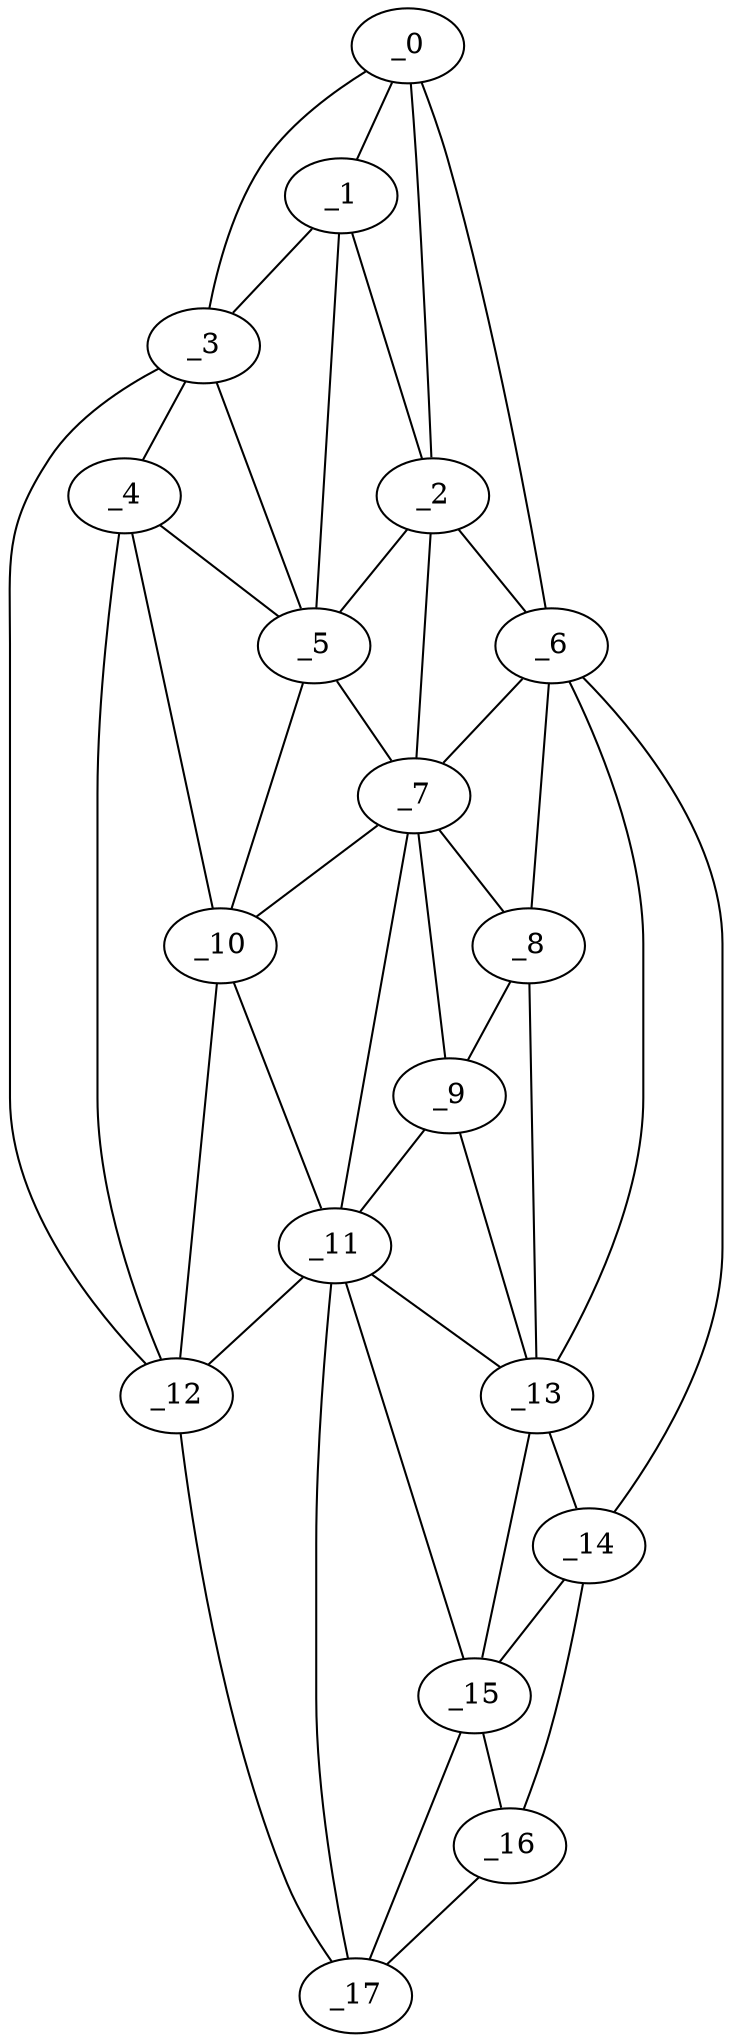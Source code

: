 graph "obj100__130.gxl" {
	_0	 [x=7,
		y=43];
	_1	 [x=38,
		y=44];
	_0 -- _1	 [valence=1];
	_2	 [x=46,
		y=40];
	_0 -- _2	 [valence=2];
	_3	 [x=49,
		y=78];
	_0 -- _3	 [valence=1];
	_6	 [x=60,
		y=37];
	_0 -- _6	 [valence=1];
	_1 -- _2	 [valence=2];
	_1 -- _3	 [valence=2];
	_5	 [x=58,
		y=69];
	_1 -- _5	 [valence=1];
	_2 -- _5	 [valence=2];
	_2 -- _6	 [valence=1];
	_7	 [x=66,
		y=60];
	_2 -- _7	 [valence=2];
	_4	 [x=57,
		y=77];
	_3 -- _4	 [valence=2];
	_3 -- _5	 [valence=2];
	_12	 [x=79,
		y=82];
	_3 -- _12	 [valence=1];
	_4 -- _5	 [valence=2];
	_10	 [x=75,
		y=76];
	_4 -- _10	 [valence=1];
	_4 -- _12	 [valence=1];
	_5 -- _7	 [valence=1];
	_5 -- _10	 [valence=2];
	_6 -- _7	 [valence=2];
	_8	 [x=69,
		y=56];
	_6 -- _8	 [valence=1];
	_13	 [x=84,
		y=55];
	_6 -- _13	 [valence=2];
	_14	 [x=92,
		y=45];
	_6 -- _14	 [valence=1];
	_7 -- _8	 [valence=1];
	_9	 [x=74,
		y=58];
	_7 -- _9	 [valence=1];
	_7 -- _10	 [valence=2];
	_11	 [x=79,
		y=66];
	_7 -- _11	 [valence=2];
	_8 -- _9	 [valence=2];
	_8 -- _13	 [valence=2];
	_9 -- _11	 [valence=2];
	_9 -- _13	 [valence=1];
	_10 -- _11	 [valence=2];
	_10 -- _12	 [valence=2];
	_11 -- _12	 [valence=2];
	_11 -- _13	 [valence=1];
	_15	 [x=92,
		y=52];
	_11 -- _15	 [valence=1];
	_17	 [x=118,
		y=60];
	_11 -- _17	 [valence=1];
	_12 -- _17	 [valence=1];
	_13 -- _14	 [valence=2];
	_13 -- _15	 [valence=2];
	_14 -- _15	 [valence=1];
	_16	 [x=112,
		y=50];
	_14 -- _16	 [valence=1];
	_15 -- _16	 [valence=1];
	_15 -- _17	 [valence=2];
	_16 -- _17	 [valence=1];
}
